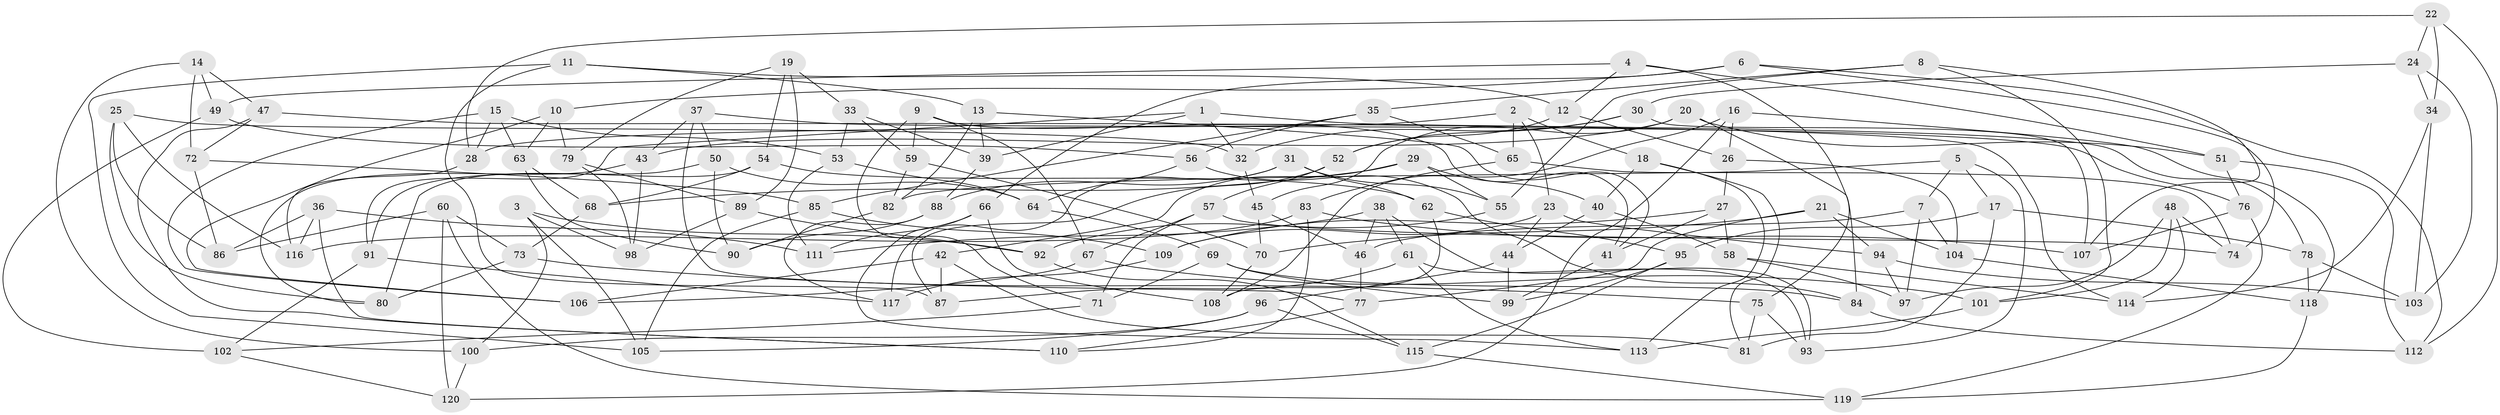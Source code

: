 // Generated by graph-tools (version 1.1) at 2025/03/03/09/25 03:03:09]
// undirected, 120 vertices, 240 edges
graph export_dot {
graph [start="1"]
  node [color=gray90,style=filled];
  1;
  2;
  3;
  4;
  5;
  6;
  7;
  8;
  9;
  10;
  11;
  12;
  13;
  14;
  15;
  16;
  17;
  18;
  19;
  20;
  21;
  22;
  23;
  24;
  25;
  26;
  27;
  28;
  29;
  30;
  31;
  32;
  33;
  34;
  35;
  36;
  37;
  38;
  39;
  40;
  41;
  42;
  43;
  44;
  45;
  46;
  47;
  48;
  49;
  50;
  51;
  52;
  53;
  54;
  55;
  56;
  57;
  58;
  59;
  60;
  61;
  62;
  63;
  64;
  65;
  66;
  67;
  68;
  69;
  70;
  71;
  72;
  73;
  74;
  75;
  76;
  77;
  78;
  79;
  80;
  81;
  82;
  83;
  84;
  85;
  86;
  87;
  88;
  89;
  90;
  91;
  92;
  93;
  94;
  95;
  96;
  97;
  98;
  99;
  100;
  101;
  102;
  103;
  104;
  105;
  106;
  107;
  108;
  109;
  110;
  111;
  112;
  113;
  114;
  115;
  116;
  117;
  118;
  119;
  120;
  1 -- 32;
  1 -- 39;
  1 -- 78;
  1 -- 91;
  2 -- 18;
  2 -- 23;
  2 -- 28;
  2 -- 65;
  3 -- 92;
  3 -- 98;
  3 -- 105;
  3 -- 100;
  4 -- 51;
  4 -- 12;
  4 -- 75;
  4 -- 49;
  5 -- 82;
  5 -- 7;
  5 -- 93;
  5 -- 17;
  6 -- 10;
  6 -- 66;
  6 -- 74;
  6 -- 112;
  7 -- 104;
  7 -- 97;
  7 -- 46;
  8 -- 35;
  8 -- 101;
  8 -- 55;
  8 -- 107;
  9 -- 59;
  9 -- 41;
  9 -- 71;
  9 -- 67;
  10 -- 63;
  10 -- 106;
  10 -- 79;
  11 -- 105;
  11 -- 12;
  11 -- 87;
  11 -- 13;
  12 -- 26;
  12 -- 52;
  13 -- 82;
  13 -- 39;
  13 -- 41;
  14 -- 49;
  14 -- 72;
  14 -- 100;
  14 -- 47;
  15 -- 63;
  15 -- 106;
  15 -- 28;
  15 -- 53;
  16 -- 108;
  16 -- 120;
  16 -- 26;
  16 -- 118;
  17 -- 95;
  17 -- 81;
  17 -- 78;
  18 -- 81;
  18 -- 113;
  18 -- 40;
  19 -- 79;
  19 -- 33;
  19 -- 89;
  19 -- 54;
  20 -- 45;
  20 -- 84;
  20 -- 43;
  20 -- 51;
  21 -- 94;
  21 -- 77;
  21 -- 70;
  21 -- 104;
  22 -- 34;
  22 -- 28;
  22 -- 112;
  22 -- 24;
  23 -- 109;
  23 -- 94;
  23 -- 44;
  24 -- 103;
  24 -- 34;
  24 -- 30;
  25 -- 32;
  25 -- 80;
  25 -- 86;
  25 -- 116;
  26 -- 104;
  26 -- 27;
  27 -- 41;
  27 -- 58;
  27 -- 109;
  28 -- 116;
  29 -- 68;
  29 -- 55;
  29 -- 42;
  29 -- 40;
  30 -- 32;
  30 -- 107;
  30 -- 52;
  31 -- 117;
  31 -- 88;
  31 -- 55;
  31 -- 62;
  32 -- 45;
  33 -- 39;
  33 -- 53;
  33 -- 59;
  34 -- 114;
  34 -- 103;
  35 -- 56;
  35 -- 85;
  35 -- 65;
  36 -- 116;
  36 -- 111;
  36 -- 110;
  36 -- 86;
  37 -- 43;
  37 -- 77;
  37 -- 50;
  37 -- 76;
  38 -- 111;
  38 -- 93;
  38 -- 61;
  38 -- 46;
  39 -- 88;
  40 -- 44;
  40 -- 58;
  41 -- 99;
  42 -- 81;
  42 -- 87;
  42 -- 106;
  43 -- 98;
  43 -- 80;
  44 -- 99;
  44 -- 96;
  45 -- 70;
  45 -- 46;
  46 -- 77;
  47 -- 110;
  47 -- 72;
  47 -- 114;
  48 -- 114;
  48 -- 101;
  48 -- 74;
  48 -- 97;
  49 -- 102;
  49 -- 56;
  50 -- 90;
  50 -- 91;
  50 -- 64;
  51 -- 76;
  51 -- 112;
  52 -- 57;
  52 -- 87;
  53 -- 64;
  53 -- 111;
  54 -- 80;
  54 -- 68;
  54 -- 62;
  55 -- 92;
  56 -- 84;
  56 -- 64;
  57 -- 71;
  57 -- 74;
  57 -- 67;
  58 -- 114;
  58 -- 97;
  59 -- 82;
  59 -- 70;
  60 -- 120;
  60 -- 119;
  60 -- 86;
  60 -- 73;
  61 -- 87;
  61 -- 93;
  61 -- 113;
  62 -- 95;
  62 -- 108;
  63 -- 68;
  63 -- 90;
  64 -- 69;
  65 -- 74;
  65 -- 83;
  66 -- 108;
  66 -- 111;
  66 -- 113;
  67 -- 106;
  67 -- 101;
  68 -- 73;
  69 -- 99;
  69 -- 84;
  69 -- 71;
  70 -- 108;
  71 -- 102;
  72 -- 85;
  72 -- 86;
  73 -- 80;
  73 -- 75;
  75 -- 81;
  75 -- 93;
  76 -- 107;
  76 -- 119;
  77 -- 110;
  78 -- 103;
  78 -- 118;
  79 -- 98;
  79 -- 89;
  82 -- 90;
  83 -- 116;
  83 -- 110;
  83 -- 107;
  84 -- 112;
  85 -- 109;
  85 -- 105;
  88 -- 90;
  88 -- 117;
  89 -- 92;
  89 -- 98;
  91 -- 117;
  91 -- 102;
  92 -- 115;
  94 -- 103;
  94 -- 97;
  95 -- 115;
  95 -- 99;
  96 -- 105;
  96 -- 100;
  96 -- 115;
  100 -- 120;
  101 -- 113;
  102 -- 120;
  104 -- 118;
  109 -- 117;
  115 -- 119;
  118 -- 119;
}
